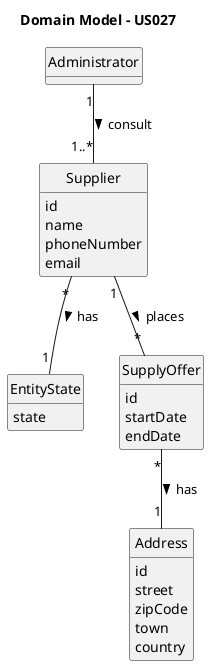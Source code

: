 @startuml
skinparam monochrome true
skinparam packageStyle rectangle
skinparam shadowing false

skinparam classAttributeIconSize 0

hide circle
hide methods

title Domain Model - US027

class Administrator {
}

class Supplier {
    id
    name
    phoneNumber
    email
}

enum EntityState {
    state
}

class SupplyOffer {
    id
    startDate
    endDate
}

class Address {
    id
    street
    zipCode
    town
    country
}

Administrator "1" -- "1..*" Supplier : consult >
Supplier "*" -- "1" EntityState : has >
Supplier "1" -- "*" SupplyOffer : places >
SupplyOffer "*" -- "1" Address : has >

@enduml
